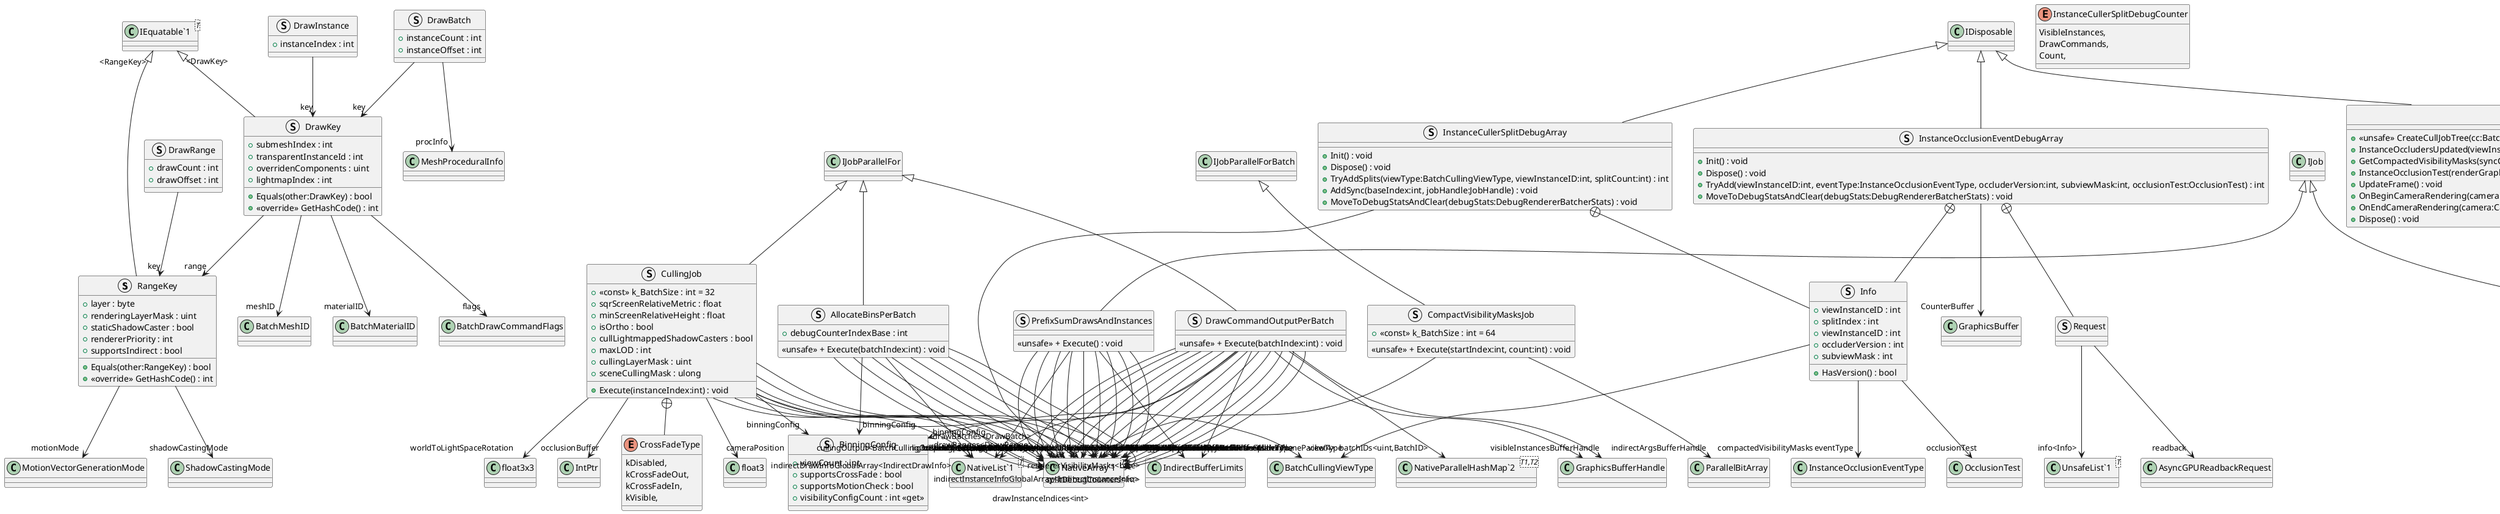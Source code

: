 @startuml
struct RangeKey {
    + layer : byte
    + renderingLayerMask : uint
    + staticShadowCaster : bool
    + rendererPriority : int
    + supportsIndirect : bool
    + Equals(other:RangeKey) : bool
    + <<override>> GetHashCode() : int
}
struct DrawRange {
    + drawCount : int
    + drawOffset : int
}
struct DrawKey {
    + submeshIndex : int
    + transparentInstanceId : int
    + overridenComponents : uint
    + lightmapIndex : int
    + Equals(other:DrawKey) : bool
    + <<override>> GetHashCode() : int
}
struct DrawBatch {
    + instanceCount : int
    + instanceOffset : int
}
struct DrawInstance {
    + instanceIndex : int
}
struct BinningConfig {
    + viewCount : int
    + supportsCrossFade : bool
    + supportsMotionCheck : bool
    + visibilityConfigCount : int <<get>>
}
struct CullingJob {
    + <<const>> k_BatchSize : int = 32
    + sqrScreenRelativeMetric : float
    + minScreenRelativeHeight : float
    + isOrtho : bool
    + cullLightmappedShadowCasters : bool
    + maxLOD : int
    + cullingLayerMask : uint
    + sceneCullingMask : ulong
    + Execute(instanceIndex:int) : void
}
struct AllocateBinsPerBatch {
    + debugCounterIndexBase : int
    <<unsafe>> + Execute(batchIndex:int) : void
}
struct PrefixSumDrawsAndInstances {
    <<unsafe>> + Execute() : void
}
struct DrawCommandOutputPerBatch {
    <<unsafe>> + Execute(batchIndex:int) : void
}
struct CompactVisibilityMasksJob {
    + <<const>> k_BatchSize : int = 64
    <<unsafe>> + Execute(startIndex:int, count:int) : void
}
enum InstanceCullerSplitDebugCounter {
    VisibleInstances,
    DrawCommands,
    Count,
}
struct InstanceCullerSplitDebugArray {
    + Init() : void
    + Dispose() : void
    + TryAddSplits(viewType:BatchCullingViewType, viewInstanceID:int, splitCount:int) : int
    + AddSync(baseIndex:int, jobHandle:JobHandle) : void
    + MoveToDebugStatsAndClear(debugStats:DebugRendererBatcherStats) : void
}
struct InstanceOcclusionEventDebugArray {
    + Init() : void
    + Dispose() : void
    + TryAdd(viewInstanceID:int, eventType:InstanceOcclusionEventType, occluderVersion:int, subviewMask:int, occlusionTest:OcclusionTest) : int
    + MoveToDebugStatsAndClear(debugStats:DebugRendererBatcherStats) : void
}
struct InstanceCuller {
    + <<unsafe>> CreateCullJobTree(cc:BatchCullingContext, cullingOutput:BatchCullingOutput, instanceData:CPUInstanceData.ReadOnly, sharedInstanceData:CPUSharedInstanceData.ReadOnly, instanceDataBuffer:GPUInstanceDataBuffer.ReadOnly, lodGroupCullingData:NativeList<LODGroupCullingData>, drawInstanceData:CPUDrawInstanceData, batchIDs:NativeParallelHashMap<uint, BatchID>, crossFadedRendererCount:int, smallMeshScreenPercentage:float, occlusionCullingCommon:OcclusionCullingCommon) : JobHandle
    + InstanceOccludersUpdated(viewInstanceID:int, subviewMask:int, batchersContext:RenderersBatchersContext) : void
    + GetCompactedVisibilityMasks(syncCullingJobs:bool) : ParallelBitArray
    + InstanceOcclusionTest(renderGraph:RenderGraph, settings:OcclusionCullingSettings, subviewOcclusionTests:ReadOnlySpan<SubviewOcclusionTest>, batchersContext:RenderersBatchersContext) : void
    + UpdateFrame() : void
    + OnBeginCameraRendering(camera:Camera) : void
    + OnEndCameraRendering(camera:Camera) : void
    + Dispose() : void
}
class "IEquatable`1"<T> {
}
enum CrossFadeType {
    kDisabled,
    kCrossFadeOut,
    kCrossFadeIn,
    kVisible,
}
class "NativeArray`1"<T> {
}
class "NativeList`1"<T> {
}
class "NativeParallelHashMap`2"<T1,T2> {
}
struct Info {
    + viewInstanceID : int
    + splitIndex : int
}
struct Info {
    + viewInstanceID : int
    + occluderVersion : int
    + subviewMask : int
    + HasVersion() : bool
}
struct Request {
}
class ShaderIDs <<static>> {
    + {static} <<readonly>> InstanceOcclusionCullerShaderVariables : int
    + {static} <<readonly>> _DrawInfo : int
    + {static} <<readonly>> _InstanceInfo : int
    + {static} <<readonly>> _DrawArgs : int
    + {static} <<readonly>> _InstanceIndices : int
    + {static} <<readonly>> _InstanceDataBuffer : int
    + {static} <<readonly>> _OccluderDepthPyramid : int
    + {static} <<readonly>> _OcclusionDebugCounters : int
}
struct SetupCullingJobInput {
    + lodBias : float
    + Execute() : void
}
class InstanceOcclusionTestPassData {
}
class "UnsafeList`1"<T> {
}
"IEquatable`1" "<RangeKey>" <|-- RangeKey
RangeKey --> "motionMode" MotionVectorGenerationMode
RangeKey --> "shadowCastingMode" ShadowCastingMode
DrawRange --> "key" RangeKey
"IEquatable`1" "<DrawKey>" <|-- DrawKey
DrawKey --> "meshID" BatchMeshID
DrawKey --> "materialID" BatchMaterialID
DrawKey --> "flags" BatchDrawCommandFlags
DrawKey --> "range" RangeKey
DrawBatch --> "key" DrawKey
DrawBatch --> "procInfo" MeshProceduralInfo
DrawInstance --> "key" DrawKey
IJobParallelFor <|-- CullingJob
CullingJob --> "binningConfig" BinningConfig
CullingJob --> "viewType" BatchCullingViewType
CullingJob --> "cameraPosition" float3
CullingJob --> "frustumPlanePackets<FrustumPlaneCuller.PlanePacket4>" "NativeArray`1"
CullingJob --> "frustumSplitInfos<FrustumPlaneCuller.SplitInfo>" "NativeArray`1"
CullingJob --> "lightFacingFrustumPlanes<Plane>" "NativeArray`1"
CullingJob --> "receiverSplitInfos<ReceiverSphereCuller.SplitInfo>" "NativeArray`1"
CullingJob --> "worldToLightSpaceRotation" float3x3
CullingJob --> "lodGroupCullingData<LODGroupCullingData>" "NativeList`1"
CullingJob --> "occlusionBuffer" IntPtr
CullingJob --> "rendererVisibilityMasks<byte>" "NativeArray`1"
CullingJob --> "rendererCrossFadeValues<byte>" "NativeArray`1"
IJobParallelFor <|-- AllocateBinsPerBatch
AllocateBinsPerBatch --> "binningConfig" BinningConfig
AllocateBinsPerBatch --> "drawBatches<DrawBatch>" "NativeList`1"
AllocateBinsPerBatch --> "drawInstanceIndices<int>" "NativeArray`1"
AllocateBinsPerBatch --> "rendererVisibilityMasks<byte>" "NativeArray`1"
AllocateBinsPerBatch --> "batchBinAllocOffsets<int>" "NativeArray`1"
AllocateBinsPerBatch --> "batchBinCounts<int>" "NativeArray`1"
AllocateBinsPerBatch --> "binAllocCounter<int>" "NativeArray`1"
AllocateBinsPerBatch --> "binConfigIndices<short>" "NativeArray`1"
AllocateBinsPerBatch --> "binVisibleInstanceCounts<int>" "NativeArray`1"
AllocateBinsPerBatch --> "splitDebugCounters<int>" "NativeArray`1"
IJob <|-- PrefixSumDrawsAndInstances
PrefixSumDrawsAndInstances --> "drawRanges<DrawRange>" "NativeList`1"
PrefixSumDrawsAndInstances --> "drawBatchIndices<int>" "NativeArray`1"
PrefixSumDrawsAndInstances --> "batchBinAllocOffsets<int>" "NativeArray`1"
PrefixSumDrawsAndInstances --> "batchBinCounts<int>" "NativeArray`1"
PrefixSumDrawsAndInstances --> "binVisibleInstanceCounts<int>" "NativeArray`1"
PrefixSumDrawsAndInstances --> "batchDrawCommandOffsets<int>" "NativeArray`1"
PrefixSumDrawsAndInstances --> "binVisibleInstanceOffsets<int>" "NativeArray`1"
PrefixSumDrawsAndInstances --> "cullingOutput<BatchCullingOutputDrawCommands>" "NativeArray`1"
PrefixSumDrawsAndInstances --> "indirectBufferLimits" IndirectBufferLimits
PrefixSumDrawsAndInstances --> "indirectBufferAllocInfo<IndirectBufferAllocInfo>" "NativeArray`1"
PrefixSumDrawsAndInstances --> "indirectAllocationCounters<int>" "NativeArray`1"
IJobParallelFor <|-- DrawCommandOutputPerBatch
DrawCommandOutputPerBatch --> "binningConfig" BinningConfig
DrawCommandOutputPerBatch --> "batchIDs<uint,BatchID>" "NativeParallelHashMap`2"
DrawCommandOutputPerBatch --> "drawBatches<DrawBatch>" "NativeList`1"
DrawCommandOutputPerBatch --> "drawInstanceIndices<int>" "NativeArray`1"
DrawCommandOutputPerBatch --> "rendererVisibilityMasks<byte>" "NativeArray`1"
DrawCommandOutputPerBatch --> "rendererCrossFadeValues<byte>" "NativeArray`1"
DrawCommandOutputPerBatch --> "batchBinAllocOffsets<int>" "NativeArray`1"
DrawCommandOutputPerBatch --> "batchBinCounts<int>" "NativeArray`1"
DrawCommandOutputPerBatch --> "batchDrawCommandOffsets<int>" "NativeArray`1"
DrawCommandOutputPerBatch --> "binConfigIndices<short>" "NativeArray`1"
DrawCommandOutputPerBatch --> "binVisibleInstanceOffsets<int>" "NativeArray`1"
DrawCommandOutputPerBatch --> "binVisibleInstanceCounts<int>" "NativeArray`1"
DrawCommandOutputPerBatch --> "cullingOutput<BatchCullingOutputDrawCommands>" "NativeArray`1"
DrawCommandOutputPerBatch --> "indirectBufferLimits" IndirectBufferLimits
DrawCommandOutputPerBatch --> "visibleInstancesBufferHandle" GraphicsBufferHandle
DrawCommandOutputPerBatch --> "indirectArgsBufferHandle" GraphicsBufferHandle
DrawCommandOutputPerBatch --> "indirectBufferAllocInfo<IndirectBufferAllocInfo>" "NativeArray`1"
DrawCommandOutputPerBatch --> "indirectDrawInfoGlobalArray<IndirectDrawInfo>" "NativeArray`1"
DrawCommandOutputPerBatch --> "indirectInstanceInfoGlobalArray<IndirectInstanceInfo>" "NativeArray`1"
IJobParallelForBatch <|-- CompactVisibilityMasksJob
CompactVisibilityMasksJob --> "rendererVisibilityMasks<byte>" "NativeArray`1"
CompactVisibilityMasksJob --> "compactedVisibilityMasks" ParallelBitArray
IDisposable <|-- InstanceCullerSplitDebugArray
InstanceCullerSplitDebugArray --> "Counters<int>" "NativeArray`1"
IDisposable <|-- InstanceOcclusionEventDebugArray
InstanceOcclusionEventDebugArray --> "CounterBuffer" GraphicsBuffer
IDisposable <|-- InstanceCuller
CullingJob +-- CrossFadeType
InstanceCullerSplitDebugArray +-- Info
Info --> "viewType" BatchCullingViewType
InstanceOcclusionEventDebugArray +-- Info
Info --> "eventType" InstanceOcclusionEventType
Info --> "occlusionTest" OcclusionTest
InstanceOcclusionEventDebugArray +-- Request
Request --> "info<Info>" "UnsafeList`1"
Request --> "readback" AsyncGPUReadbackRequest
InstanceCuller +-- ShaderIDs
InstanceCuller +-- SetupCullingJobInput
IJob <|-- SetupCullingJobInput
InstanceCuller +-- InstanceOcclusionTestPassData
InstanceOcclusionTestPassData --> "settings" OcclusionCullingSettings
InstanceOcclusionTestPassData --> "subviewSettings" InstanceOcclusionTestSubviewSettings
InstanceOcclusionTestPassData --> "occluderHandles" OccluderHandles
InstanceOcclusionTestPassData --> "bufferHandles" IndirectBufferContextHandles
@enduml
